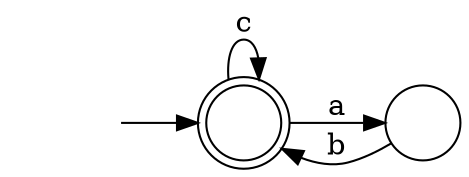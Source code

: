 digraph Automaton {rankdir = LR;
initial [shape=plaintext,label=""];
initial -> start;
start [shape=doublecircle,label=""];
start -> sawA [label="a"]
sawA -> start [label="b"]
start -> start [label="c"]
sawA [shape=circle,label=""];
}
